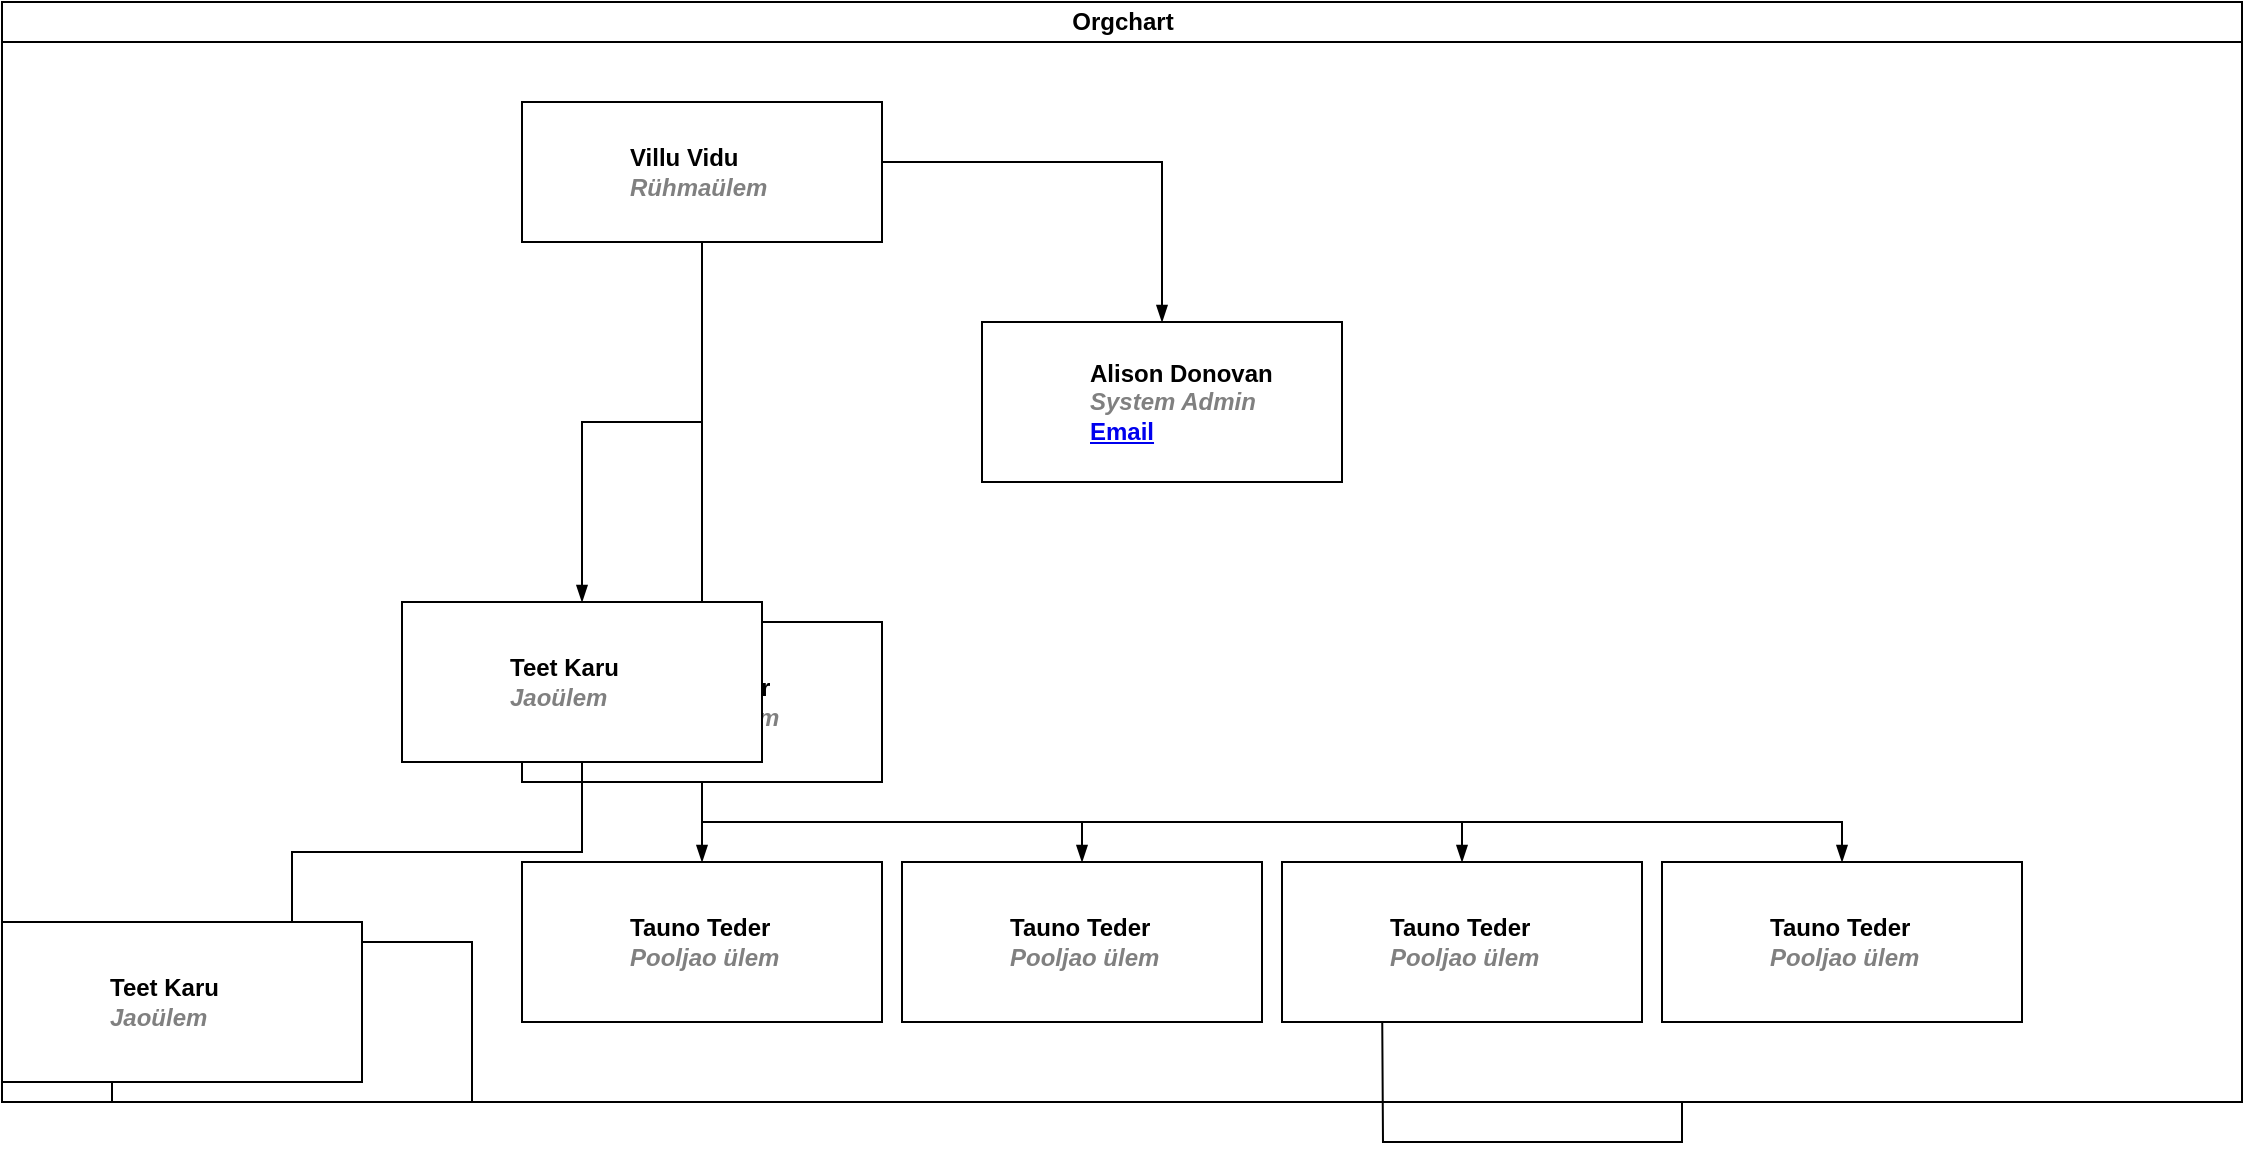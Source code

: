 <mxfile version="22.0.2" type="github">
  <diagram id="prtHgNgQTEPvFCAcTncT" name="Page-1">
    <mxGraphModel dx="1877" dy="585" grid="1" gridSize="10" guides="1" tooltips="1" connect="1" arrows="1" fold="1" page="1" pageScale="1" pageWidth="827" pageHeight="1169" math="0" shadow="0">
      <root>
        <mxCell id="0" />
        <mxCell id="1" parent="0" />
        <mxCell id="lXDqP3hr32WbxRZr7GGE-1" style="edgeStyle=orthogonalEdgeStyle;rounded=0;orthogonalLoop=1;jettySize=auto;html=1;exitX=0.75;exitY=1;exitDx=0;exitDy=0;" edge="1" parent="1" source="dNxyNK7c78bLwvsdeMH5-11">
          <mxGeometry relative="1" as="geometry">
            <mxPoint x="580" y="540" as="targetPoint" />
          </mxGeometry>
        </mxCell>
        <mxCell id="dNxyNK7c78bLwvsdeMH5-11" value="Orgchart" style="swimlane;html=1;startSize=20;horizontal=1;containerType=tree;glass=0;" parent="1" vertex="1">
          <mxGeometry x="-110" y="50" width="1120" height="550" as="geometry" />
        </mxCell>
        <UserObject label="Villu Vidu&lt;br&gt;&lt;i style=&quot;color: rgb(128, 128, 128);&quot;&gt;Rühmaülem&lt;/i&gt;" name="Tessa Miller" position="CFO" location="Office 1" email="me@example.com" placeholders="1" link="https://www.draw.io" id="dNxyNK7c78bLwvsdeMH5-12">
          <mxCell style="label;image=https://cdn3.iconfinder.com/data/icons/user-avatars-1/512/users-3-128.png;whiteSpace=wrap;html=1;rounded=0;glass=0;treeMoving=1;treeFolding=1;" parent="dNxyNK7c78bLwvsdeMH5-11" vertex="1">
            <mxGeometry x="260" y="50" width="180" height="70" as="geometry" />
          </mxCell>
        </UserObject>
        <mxCell id="dNxyNK7c78bLwvsdeMH5-17" value="" style="endArrow=blockThin;endFill=1;fontSize=11;edgeStyle=elbowEdgeStyle;elbow=vertical;rounded=0;" parent="dNxyNK7c78bLwvsdeMH5-11" edge="1">
          <mxGeometry relative="1" as="geometry">
            <mxPoint x="440" y="80" as="sourcePoint" />
            <mxPoint x="580" y="160" as="targetPoint" />
            <Array as="points">
              <mxPoint x="460" y="80" />
            </Array>
          </mxGeometry>
        </mxCell>
        <UserObject label="%name%&lt;br&gt;&lt;i style=&quot;color: gray&quot;&gt;%position%&lt;/i&gt;&lt;br&gt;&lt;a href=&quot;mailto:%email%&quot;&gt;Email&lt;/a&gt;" name="Alison Donovan" position="System Admin" location="Office 3" email="me@example.com" placeholders="1" link="https://www.draw.io" id="dNxyNK7c78bLwvsdeMH5-18">
          <mxCell style="label;image=https://cdn3.iconfinder.com/data/icons/user-avatars-1/512/users-2-128.png;whiteSpace=wrap;html=1;rounded=0;glass=0;" parent="dNxyNK7c78bLwvsdeMH5-11" vertex="1">
            <mxGeometry x="490" y="160" width="180" height="80" as="geometry" />
          </mxCell>
        </UserObject>
        <UserObject label="Tauno Teder&lt;br&gt;&lt;font color=&quot;#808080&quot;&gt;&lt;i&gt;Pooljao ülem&lt;/i&gt;&lt;/font&gt;" name="Evan Valet" position="HR Director" location="Office 4" email="me@example.com" placeholders="1" link="https://www.draw.io" id="dNxyNK7c78bLwvsdeMH5-16">
          <mxCell style="label;image=https://cdn3.iconfinder.com/data/icons/user-avatars-1/512/users-9-2-128.png;whiteSpace=wrap;html=1;rounded=0;glass=0;treeFolding=1;treeMoving=1;" parent="dNxyNK7c78bLwvsdeMH5-11" vertex="1">
            <mxGeometry x="260" y="310" width="180" height="80" as="geometry" />
          </mxCell>
        </UserObject>
        <mxCell id="dNxyNK7c78bLwvsdeMH5-15" value="" style="endArrow=blockThin;endFill=1;fontSize=11;edgeStyle=elbowEdgeStyle;elbow=vertical;rounded=0;" parent="dNxyNK7c78bLwvsdeMH5-11" source="dNxyNK7c78bLwvsdeMH5-12" target="dNxyNK7c78bLwvsdeMH5-16" edge="1">
          <mxGeometry relative="1" as="geometry" />
        </mxCell>
        <mxCell id="lXDqP3hr32WbxRZr7GGE-2" value="" style="endArrow=blockThin;endFill=1;fontSize=11;edgeStyle=elbowEdgeStyle;elbow=vertical;rounded=0;" edge="1" target="lXDqP3hr32WbxRZr7GGE-3" source="dNxyNK7c78bLwvsdeMH5-16" parent="dNxyNK7c78bLwvsdeMH5-11">
          <mxGeometry relative="1" as="geometry">
            <mxPoint x="385" y="160" as="sourcePoint" />
          </mxGeometry>
        </mxCell>
        <UserObject label="Tauno Teder&lt;br&gt;&lt;font color=&quot;#808080&quot;&gt;&lt;i&gt;Pooljao ülem&lt;/i&gt;&lt;/font&gt;" name="Evan Valet" position="HR Director" location="Office 4" email="me@example.com" placeholders="1" link="https://www.draw.io" id="lXDqP3hr32WbxRZr7GGE-3">
          <mxCell style="label;image=https://cdn3.iconfinder.com/data/icons/user-avatars-1/512/users-9-2-128.png;whiteSpace=wrap;html=1;rounded=0;glass=0;treeFolding=1;treeMoving=1;" vertex="1" parent="dNxyNK7c78bLwvsdeMH5-11">
            <mxGeometry x="260" y="430" width="180" height="80" as="geometry" />
          </mxCell>
        </UserObject>
        <mxCell id="lXDqP3hr32WbxRZr7GGE-4" value="" style="endArrow=blockThin;endFill=1;fontSize=11;edgeStyle=elbowEdgeStyle;elbow=vertical;rounded=0;" edge="1" target="lXDqP3hr32WbxRZr7GGE-5" source="dNxyNK7c78bLwvsdeMH5-16" parent="dNxyNK7c78bLwvsdeMH5-11">
          <mxGeometry relative="1" as="geometry">
            <mxPoint x="385" y="160" as="sourcePoint" />
          </mxGeometry>
        </mxCell>
        <UserObject label="Tauno Teder&lt;br&gt;&lt;font color=&quot;#808080&quot;&gt;&lt;i&gt;Pooljao ülem&lt;/i&gt;&lt;/font&gt;" name="Evan Valet" position="HR Director" location="Office 4" email="me@example.com" placeholders="1" link="https://www.draw.io" id="lXDqP3hr32WbxRZr7GGE-5">
          <mxCell style="label;image=https://cdn3.iconfinder.com/data/icons/user-avatars-1/512/users-9-2-128.png;whiteSpace=wrap;html=1;rounded=0;glass=0;treeFolding=1;treeMoving=1;" vertex="1" parent="dNxyNK7c78bLwvsdeMH5-11">
            <mxGeometry x="450" y="430" width="180" height="80" as="geometry" />
          </mxCell>
        </UserObject>
        <mxCell id="lXDqP3hr32WbxRZr7GGE-6" value="" style="endArrow=blockThin;endFill=1;fontSize=11;edgeStyle=elbowEdgeStyle;elbow=vertical;rounded=0;" edge="1" target="lXDqP3hr32WbxRZr7GGE-7" source="dNxyNK7c78bLwvsdeMH5-16" parent="dNxyNK7c78bLwvsdeMH5-11">
          <mxGeometry relative="1" as="geometry">
            <mxPoint x="385" y="160" as="sourcePoint" />
          </mxGeometry>
        </mxCell>
        <UserObject label="Tauno Teder&lt;br&gt;&lt;font color=&quot;#808080&quot;&gt;&lt;i&gt;Pooljao ülem&lt;/i&gt;&lt;/font&gt;" name="Evan Valet" position="HR Director" location="Office 4" email="me@example.com" placeholders="1" link="https://www.draw.io" id="lXDqP3hr32WbxRZr7GGE-7">
          <mxCell style="label;image=https://cdn3.iconfinder.com/data/icons/user-avatars-1/512/users-9-2-128.png;whiteSpace=wrap;html=1;rounded=0;glass=0;treeFolding=1;treeMoving=1;" vertex="1" parent="dNxyNK7c78bLwvsdeMH5-11">
            <mxGeometry x="640" y="430" width="180" height="80" as="geometry" />
          </mxCell>
        </UserObject>
        <mxCell id="lXDqP3hr32WbxRZr7GGE-8" value="" style="endArrow=blockThin;endFill=1;fontSize=11;edgeStyle=elbowEdgeStyle;elbow=vertical;rounded=0;" edge="1" target="lXDqP3hr32WbxRZr7GGE-9" source="dNxyNK7c78bLwvsdeMH5-16" parent="dNxyNK7c78bLwvsdeMH5-11">
          <mxGeometry relative="1" as="geometry">
            <mxPoint x="385" y="160" as="sourcePoint" />
          </mxGeometry>
        </mxCell>
        <UserObject label="Tauno Teder&lt;br&gt;&lt;font color=&quot;#808080&quot;&gt;&lt;i&gt;Pooljao ülem&lt;/i&gt;&lt;/font&gt;" name="Evan Valet" position="HR Director" location="Office 4" email="me@example.com" placeholders="1" link="https://www.draw.io" id="lXDqP3hr32WbxRZr7GGE-9">
          <mxCell style="label;image=https://cdn3.iconfinder.com/data/icons/user-avatars-1/512/users-9-2-128.png;whiteSpace=wrap;html=1;rounded=0;glass=0;treeFolding=1;treeMoving=1;" vertex="1" parent="dNxyNK7c78bLwvsdeMH5-11">
            <mxGeometry x="830" y="430" width="180" height="80" as="geometry" />
          </mxCell>
        </UserObject>
        <UserObject label="Teet Karu&lt;br&gt;&lt;font color=&quot;#808080&quot;&gt;&lt;i&gt;Jaoülem&lt;br&gt;&lt;/i&gt;&lt;/font&gt;" name="Edward Morrison" position="Brand Manager" location="Office 2" email="me@example.com" placeholders="1" link="https://www.draw.io" id="lXDqP3hr32WbxRZr7GGE-12">
          <mxCell style="label;image=https://cdn3.iconfinder.com/data/icons/user-avatars-1/512/users-10-3-128.png;whiteSpace=wrap;html=1;rounded=0;glass=0;treeFolding=1;treeMoving=1;" vertex="1" parent="dNxyNK7c78bLwvsdeMH5-11">
            <mxGeometry x="55" y="470" width="180" height="80" as="geometry" />
          </mxCell>
        </UserObject>
        <mxCell id="lXDqP3hr32WbxRZr7GGE-13" value="" style="edgeStyle=orthogonalEdgeStyle;rounded=0;orthogonalLoop=1;jettySize=auto;html=1;" edge="1" parent="1" source="dNxyNK7c78bLwvsdeMH5-14" target="lXDqP3hr32WbxRZr7GGE-12">
          <mxGeometry relative="1" as="geometry" />
        </mxCell>
        <UserObject label="Teet Karu&lt;br&gt;&lt;font color=&quot;#808080&quot;&gt;&lt;i&gt;Jaoülem&lt;br&gt;&lt;/i&gt;&lt;/font&gt;" name="Edward Morrison" position="Brand Manager" location="Office 2" email="me@example.com" placeholders="1" link="https://www.draw.io" id="dNxyNK7c78bLwvsdeMH5-14">
          <mxCell style="label;image=https://cdn3.iconfinder.com/data/icons/user-avatars-1/512/users-10-3-128.png;whiteSpace=wrap;html=1;rounded=0;glass=0;treeFolding=1;treeMoving=1;" parent="1" vertex="1">
            <mxGeometry x="90" y="350" width="180" height="80" as="geometry" />
          </mxCell>
        </UserObject>
        <mxCell id="dNxyNK7c78bLwvsdeMH5-13" value="" style="endArrow=blockThin;endFill=1;fontSize=11;edgeStyle=elbowEdgeStyle;elbow=vertical;rounded=0;" parent="1" source="dNxyNK7c78bLwvsdeMH5-12" target="dNxyNK7c78bLwvsdeMH5-14" edge="1">
          <mxGeometry relative="1" as="geometry" />
        </mxCell>
        <UserObject label="Teet Karu&lt;br&gt;&lt;font color=&quot;#808080&quot;&gt;&lt;i&gt;Jaoülem&lt;br&gt;&lt;/i&gt;&lt;/font&gt;" name="Edward Morrison" position="Brand Manager" location="Office 2" email="me@example.com" placeholders="1" link="https://www.draw.io" id="lXDqP3hr32WbxRZr7GGE-14">
          <mxCell style="label;image=https://cdn3.iconfinder.com/data/icons/user-avatars-1/512/users-10-3-128.png;whiteSpace=wrap;html=1;rounded=0;glass=0;treeFolding=1;treeMoving=1;" vertex="1" parent="1">
            <mxGeometry x="-110" y="510" width="180" height="80" as="geometry" />
          </mxCell>
        </UserObject>
      </root>
    </mxGraphModel>
  </diagram>
</mxfile>
